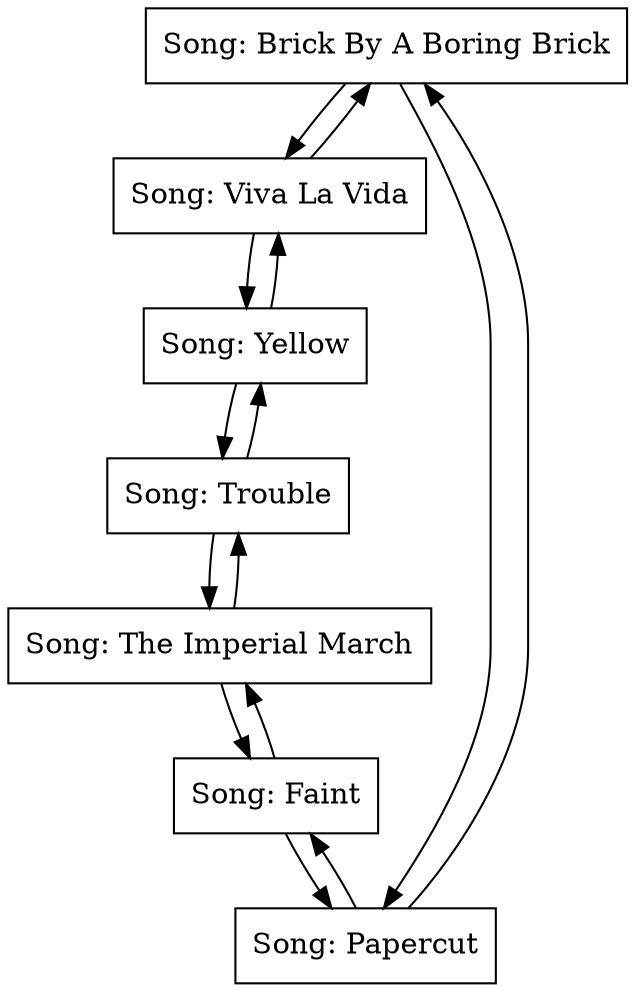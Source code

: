 digraph G{
node [shape=box];
"Song: Brick By A Boring Brick"->"Song: Viva La Vida";
"Song: Viva La Vida"->"Song: Brick By A Boring Brick";
"Song: Viva La Vida"->"Song: Yellow";
"Song: Yellow"->"Song: Viva La Vida";
"Song: Yellow"->"Song: Trouble";
"Song: Trouble"->"Song: Yellow";
"Song: Trouble"->"Song: The Imperial March";
"Song: The Imperial March"->"Song: Trouble";
"Song: The Imperial March"->"Song: Faint";
"Song: Faint"->"Song: The Imperial March";
"Song: Faint"->"Song: Papercut";
"Song: Papercut"->"Song: Faint";
"Song: Papercut"->"Song: Brick By A Boring Brick";
"Song: Brick By A Boring Brick"->"Song: Papercut";
}

